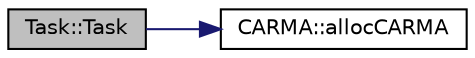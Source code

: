 digraph "Task::Task"
{
  edge [fontname="Helvetica",fontsize="10",labelfontname="Helvetica",labelfontsize="10"];
  node [fontname="Helvetica",fontsize="10",shape=record];
  rankdir="LR";
  Node1 [label="Task::Task",height=0.2,width=0.4,color="black", fillcolor="grey75", style="filled" fontcolor="black"];
  Node1 -> Node2 [color="midnightblue",fontsize="10",style="solid"];
  Node2 [label="CARMA::allocCARMA",height=0.2,width=0.4,color="black", fillcolor="white", style="filled",URL="$class_c_a_r_m_a.html#a6f96e596ba4a66b3f9eb7234292ad1d0"];
}
